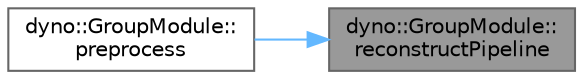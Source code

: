 digraph "dyno::GroupModule::reconstructPipeline"
{
 // LATEX_PDF_SIZE
  bgcolor="transparent";
  edge [fontname=Helvetica,fontsize=10,labelfontname=Helvetica,labelfontsize=10];
  node [fontname=Helvetica,fontsize=10,shape=box,height=0.2,width=0.4];
  rankdir="RL";
  Node1 [id="Node000001",label="dyno::GroupModule::\lreconstructPipeline",height=0.2,width=0.4,color="gray40", fillcolor="grey60", style="filled", fontcolor="black",tooltip=" "];
  Node1 -> Node2 [id="edge1_Node000001_Node000002",dir="back",color="steelblue1",style="solid",tooltip=" "];
  Node2 [id="Node000002",label="dyno::GroupModule::\lpreprocess",height=0.2,width=0.4,color="grey40", fillcolor="white", style="filled",URL="$classdyno_1_1_group_module.html#a33adea66d8401eea6cee523ceb7dd001",tooltip=" "];
}

